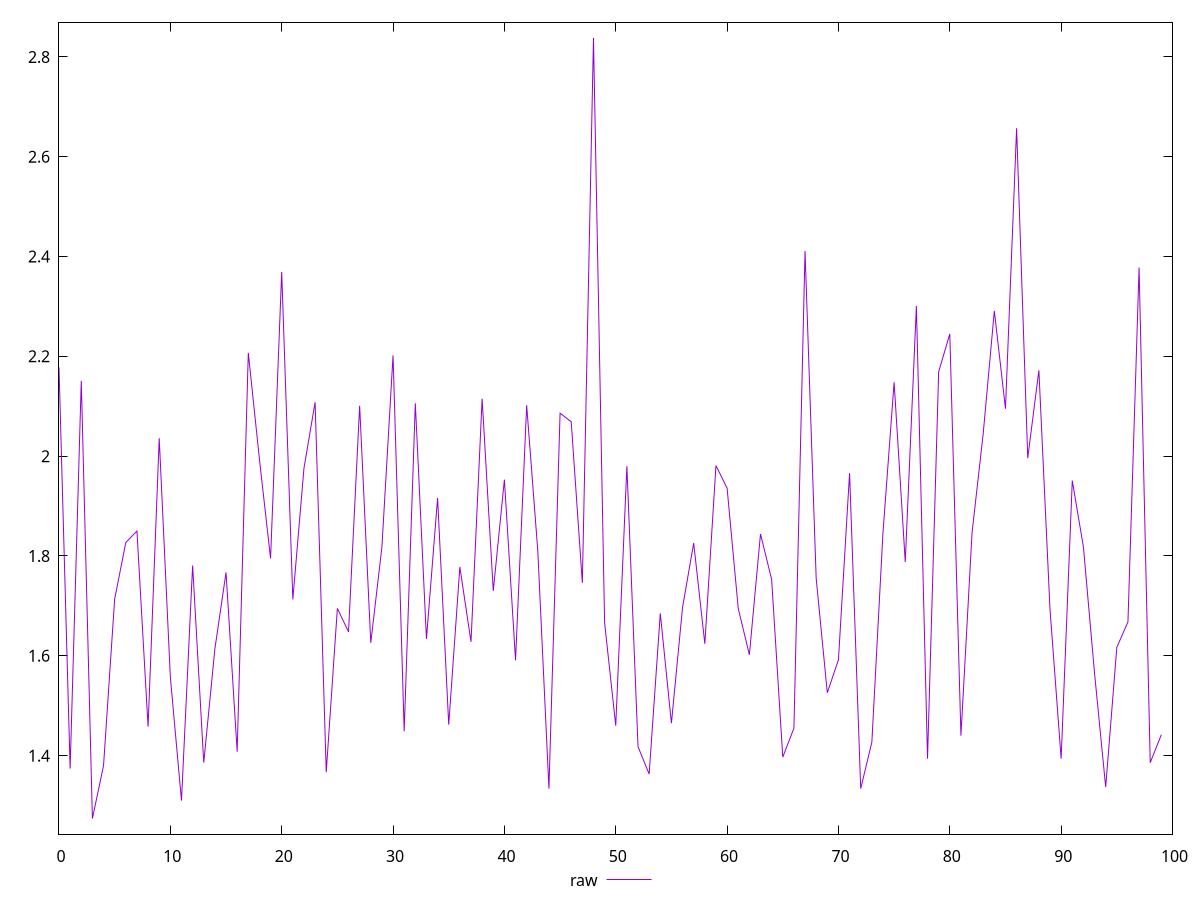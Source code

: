 reset
set terminal svg size 640, 490 enhanced background rgb 'white'
set output "reprap/server-response-time/samples/pages+cached+noexternal/raw/values.svg"

$raw <<EOF
0 2.178
1 1.374
2 2.151
3 1.274
4 1.3800000000000001
5 1.714
6 1.827
7 1.85
8 1.458
9 2.036
10 1.557
11 1.31
12 1.781
13 1.3860000000000001
14 1.614
15 1.7670000000000001
16 1.408
17 2.207
18 1.994
19 1.7950000000000002
20 2.369
21 1.713
22 1.9759999999999998
23 2.1079999999999997
24 1.367
25 1.6949999999999998
26 1.6480000000000001
27 2.101
28 1.6260000000000001
29 1.818
30 2.202
31 1.449
32 2.106
33 1.634
34 1.9160000000000001
35 1.462
36 1.7779999999999998
37 1.6280000000000001
38 2.1149999999999998
39 1.73
40 1.9529999999999998
41 1.591
42 2.102
43 1.81
44 1.3339999999999999
45 2.086
46 2.069
47 1.7459999999999998
48 2.838
49 1.6660000000000001
50 1.46
51 1.9799999999999998
52 1.4180000000000001
53 1.363
54 1.685
55 1.465
56 1.6969999999999998
57 1.826
58 1.624
59 1.9810000000000003
60 1.936
61 1.695
62 1.602
63 1.8440000000000003
64 1.7530000000000001
65 1.397
66 1.455
67 2.411
68 1.7550000000000003
69 1.526
70 1.592
71 1.9660000000000002
72 1.334
73 1.4269999999999998
74 1.8470000000000002
75 2.148
76 1.7880000000000003
77 2.301
78 1.3940000000000001
79 2.1690000000000005
80 2.2449999999999997
81 1.44
82 1.847
83 2.045
84 2.291
85 2.0949999999999998
86 2.657
87 1.9960000000000002
88 2.1719999999999997
89 1.693
90 1.3940000000000001
91 1.9509999999999998
92 1.8180000000000003
93 1.565
94 1.337
95 1.617
96 1.6680000000000001
97 2.378
98 1.3860000000000001
99 1.442
EOF

set key outside below
set yrange [1.24272:2.8692800000000003]

plot \
  $raw title "raw" with line, \


reset